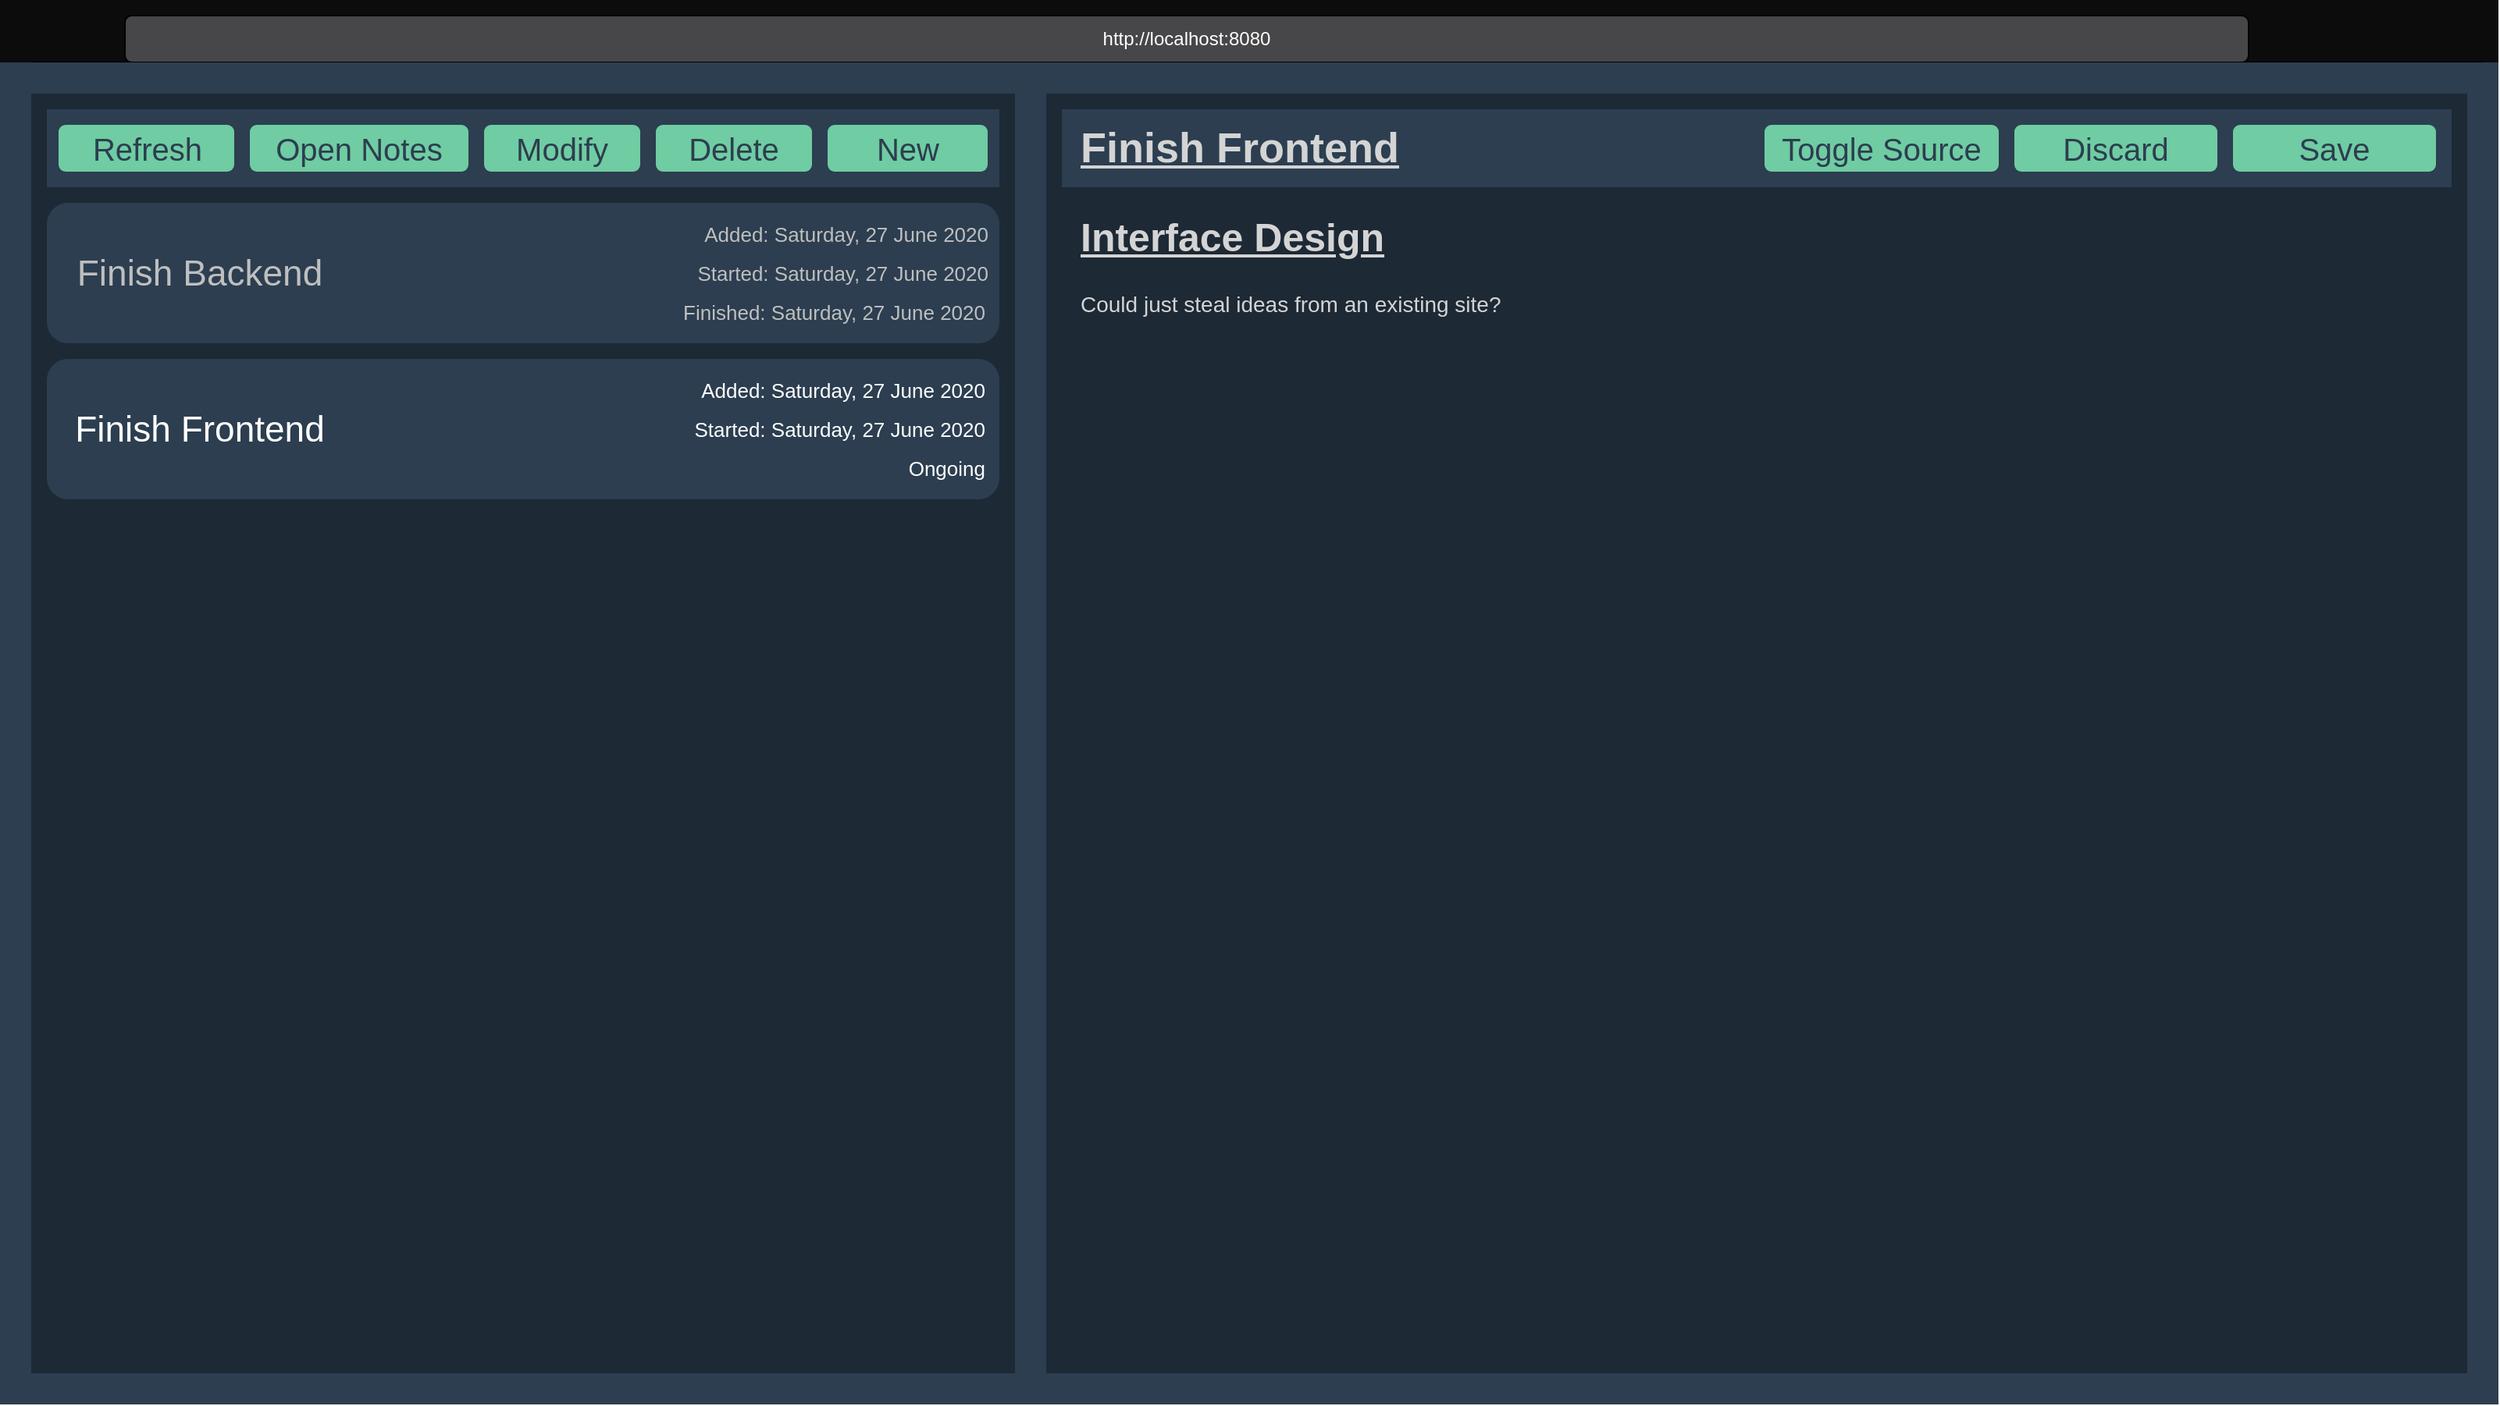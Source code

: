 <mxfile version="13.3.1" type="device"><diagram id="BAaXbfIkliMQZ10xd4IO" name="Page-1"><mxGraphModel dx="2093" dy="1028" grid="1" gridSize="10" guides="1" tooltips="1" connect="1" arrows="1" fold="1" page="1" pageScale="1" pageWidth="1600" pageHeight="900" math="0" shadow="0"><root><mxCell id="0"/><mxCell id="1" parent="0"/><mxCell id="8vIeS8NIlvJ9tgnYNpAo-4" value="" style="rounded=0;whiteSpace=wrap;html=1;fillColor=#0c0c0d;strokeColor=none;" parent="1" vertex="1"><mxGeometry width="1600" height="40" as="geometry"/></mxCell><mxCell id="8vIeS8NIlvJ9tgnYNpAo-1" value="" style="endArrow=none;html=1;" parent="1" edge="1"><mxGeometry width="50" height="50" relative="1" as="geometry"><mxPoint x="20" y="40" as="sourcePoint"/><mxPoint x="1590" y="40" as="targetPoint"/></mxGeometry></mxCell><mxCell id="8vIeS8NIlvJ9tgnYNpAo-2" value="http://localhost:8080" style="rounded=1;whiteSpace=wrap;html=1;fillColor=#474749;fontColor=#FFFFFF;" parent="1" vertex="1"><mxGeometry x="80" y="10" width="1360" height="30" as="geometry"/></mxCell><mxCell id="8vIeS8NIlvJ9tgnYNpAo-5" value="" style="rounded=0;whiteSpace=wrap;html=1;fillColor=#2C3E50;strokeColor=none;" parent="1" vertex="1"><mxGeometry y="40" width="1600" height="860" as="geometry"/></mxCell><mxCell id="8vIeS8NIlvJ9tgnYNpAo-11" value="Interface Design" style="rounded=0;whiteSpace=wrap;html=1;fillColor=#1D2935;fontColor=#D4D4D4;align=left;verticalAlign=top;fontSize=25;fontStyle=5;spacingLeft=20;spacingTop=10;strokeColor=none;" parent="1" vertex="1"><mxGeometry x="670" y="120" width="910" height="760" as="geometry"/></mxCell><mxCell id="8vIeS8NIlvJ9tgnYNpAo-12" value="" style="rounded=0;whiteSpace=wrap;html=1;fillColor=#1D2935;fontColor=#FFFFFF;strokeColor=none;glass=0;comic=0;" parent="1" vertex="1"><mxGeometry x="20" y="60" width="630" height="820" as="geometry"/></mxCell><mxCell id="cv70UMWxIA3dWHHCpibt-2" value="" style="rounded=0;whiteSpace=wrap;html=1;fillColor=#1D2935;strokeColor=none;" vertex="1" parent="1"><mxGeometry x="670" y="60" width="910" height="60" as="geometry"/></mxCell><mxCell id="cv70UMWxIA3dWHHCpibt-4" value="" style="rounded=1;whiteSpace=wrap;html=1;fillColor=#2C3E50;fontSize=25;fontColor=#000000;strokeColor=none;glass=0;shadow=0;comic=0;" vertex="1" parent="1"><mxGeometry x="30" y="130" width="610" height="90" as="geometry"/></mxCell><mxCell id="cv70UMWxIA3dWHHCpibt-8" value="Finish Backend" style="text;html=1;strokeColor=none;fillColor=none;align=center;verticalAlign=middle;whiteSpace=wrap;rounded=0;fontSize=23;fontColor=#BFBFBF;" vertex="1" parent="1"><mxGeometry x="37.5" y="165" width="180" height="20" as="geometry"/></mxCell><mxCell id="cv70UMWxIA3dWHHCpibt-15" value="Added: Saturday, 27 June 2020" style="text;html=1;strokeColor=none;fillColor=none;align=right;verticalAlign=middle;whiteSpace=wrap;rounded=0;shadow=0;glass=0;comic=0;fontSize=13;fontColor=#BFBFBF;" vertex="1" parent="1"><mxGeometry x="390" y="140" width="245" height="20" as="geometry"/></mxCell><mxCell id="cv70UMWxIA3dWHHCpibt-16" value="Started: Saturday, 27 June 2020" style="text;html=1;strokeColor=none;fillColor=none;align=right;verticalAlign=middle;whiteSpace=wrap;rounded=0;shadow=0;glass=0;comic=0;fontSize=13;fontColor=#BFBFBF;" vertex="1" parent="1"><mxGeometry x="380" y="165" width="255" height="20" as="geometry"/></mxCell><mxCell id="cv70UMWxIA3dWHHCpibt-17" value="Finished: Saturday, 27 June 2020" style="text;html=1;strokeColor=none;fillColor=none;align=right;verticalAlign=middle;whiteSpace=wrap;rounded=0;shadow=0;glass=0;comic=0;fontSize=13;fontColor=#BFBFBF;" vertex="1" parent="1"><mxGeometry x="357.5" y="190" width="275" height="20" as="geometry"/></mxCell><mxCell id="cv70UMWxIA3dWHHCpibt-24" value="" style="rounded=0;whiteSpace=wrap;html=1;fillColor=#2C3E50;strokeColor=none;" vertex="1" parent="1"><mxGeometry x="680" y="70" width="890" height="50" as="geometry"/></mxCell><mxCell id="cv70UMWxIA3dWHHCpibt-25" value="Save" style="rounded=1;whiteSpace=wrap;html=1;strokeColor=none;fillColor=#70cca2;fontSize=20;fontColor=#2C3E50;" vertex="1" parent="1"><mxGeometry x="1430" y="80" width="130" height="30" as="geometry"/></mxCell><mxCell id="cv70UMWxIA3dWHHCpibt-26" value="Discard" style="rounded=1;whiteSpace=wrap;html=1;strokeColor=none;fillColor=#70cca2;fontSize=20;fontColor=#2C3E50;" vertex="1" parent="1"><mxGeometry x="1290" y="80" width="130" height="30" as="geometry"/></mxCell><mxCell id="cv70UMWxIA3dWHHCpibt-27" value="Toggle Source" style="rounded=1;whiteSpace=wrap;html=1;strokeColor=none;fillColor=#70cca2;fontSize=20;fontColor=#2C3E50;" vertex="1" parent="1"><mxGeometry x="1130" y="80" width="150" height="30" as="geometry"/></mxCell><mxCell id="cv70UMWxIA3dWHHCpibt-28" value="" style="rounded=0;whiteSpace=wrap;html=1;fillColor=#2C3E50;strokeColor=none;" vertex="1" parent="1"><mxGeometry x="30" y="70" width="610" height="50" as="geometry"/></mxCell><mxCell id="cv70UMWxIA3dWHHCpibt-10" value="New" style="rounded=1;whiteSpace=wrap;html=1;strokeColor=none;fillColor=#70cca2;fontSize=20;fontColor=#2C3E50;" vertex="1" parent="1"><mxGeometry x="530" y="80" width="102.5" height="30" as="geometry"/></mxCell><mxCell id="cv70UMWxIA3dWHHCpibt-9" value="Delete" style="rounded=1;whiteSpace=wrap;html=1;strokeColor=none;fillColor=#70cca2;fontSize=20;fontColor=#2C3E50;" vertex="1" parent="1"><mxGeometry x="420" y="80" width="100" height="30" as="geometry"/></mxCell><mxCell id="cv70UMWxIA3dWHHCpibt-12" value="Modify" style="rounded=1;whiteSpace=wrap;html=1;strokeColor=none;fillColor=#70cca2;fontSize=20;fontColor=#2C3E50;" vertex="1" parent="1"><mxGeometry x="310" y="80" width="100" height="30" as="geometry"/></mxCell><mxCell id="cv70UMWxIA3dWHHCpibt-11" value="Refresh" style="rounded=1;whiteSpace=wrap;html=1;strokeColor=none;fillColor=#70cca2;fontSize=20;fontColor=#2C3E50;" vertex="1" parent="1"><mxGeometry x="37.5" y="80" width="112.5" height="30" as="geometry"/></mxCell><mxCell id="cv70UMWxIA3dWHHCpibt-29" value="Could just steal ideas from an existing site?" style="text;html=1;strokeColor=none;fillColor=none;align=left;verticalAlign=top;whiteSpace=wrap;rounded=0;shadow=0;glass=0;comic=0;fontSize=14;fontColor=#D4D4D4;" vertex="1" parent="1"><mxGeometry x="690" y="180" width="880" height="80" as="geometry"/></mxCell><mxCell id="cv70UMWxIA3dWHHCpibt-30" value="" style="rounded=1;whiteSpace=wrap;html=1;fillColor=#2C3E50;fontSize=25;fontColor=#000000;strokeColor=none;glass=0;shadow=0;comic=0;" vertex="1" parent="1"><mxGeometry x="30" y="230" width="610" height="90" as="geometry"/></mxCell><mxCell id="cv70UMWxIA3dWHHCpibt-19" value="Finish Frontend" style="text;html=1;strokeColor=none;fillColor=none;align=center;verticalAlign=middle;whiteSpace=wrap;rounded=0;fontSize=23;fontColor=#FFFFFF;" vertex="1" parent="1"><mxGeometry x="37.5" y="265" width="180" height="20" as="geometry"/></mxCell><mxCell id="cv70UMWxIA3dWHHCpibt-20" value="Added: Saturday, 27 June 2020" style="text;html=1;strokeColor=none;fillColor=none;align=right;verticalAlign=middle;whiteSpace=wrap;rounded=0;shadow=0;glass=0;comic=0;fontSize=13;fontColor=#FFFFFF;" vertex="1" parent="1"><mxGeometry x="387.5" y="240" width="245" height="20" as="geometry"/></mxCell><mxCell id="cv70UMWxIA3dWHHCpibt-21" value="Started: Saturday, 27 June 2020" style="text;html=1;strokeColor=none;fillColor=none;align=right;verticalAlign=middle;whiteSpace=wrap;rounded=0;shadow=0;glass=0;comic=0;fontSize=13;fontColor=#FFFFFF;" vertex="1" parent="1"><mxGeometry x="377.5" y="265" width="255" height="20" as="geometry"/></mxCell><mxCell id="cv70UMWxIA3dWHHCpibt-22" value="Ongoing" style="text;html=1;strokeColor=none;fillColor=none;align=right;verticalAlign=middle;whiteSpace=wrap;rounded=0;shadow=0;glass=0;comic=0;fontSize=13;fontColor=#FFFFFF;" vertex="1" parent="1"><mxGeometry x="357.5" y="290" width="275" height="20" as="geometry"/></mxCell><mxCell id="cv70UMWxIA3dWHHCpibt-31" value="Finish Frontend" style="text;html=1;strokeColor=none;fillColor=none;align=left;verticalAlign=middle;whiteSpace=wrap;rounded=0;shadow=0;glass=0;comic=0;fontSize=27;fontColor=#D4D4D4;fontStyle=5" vertex="1" parent="1"><mxGeometry x="690" y="80" width="330" height="30" as="geometry"/></mxCell><mxCell id="cv70UMWxIA3dWHHCpibt-18" value="Open Notes" style="rounded=1;whiteSpace=wrap;html=1;strokeColor=none;fillColor=#70cca2;fontSize=20;fontColor=#2C3E50;" vertex="1" parent="1"><mxGeometry x="160" y="80" width="140" height="30" as="geometry"/></mxCell></root></mxGraphModel></diagram></mxfile>